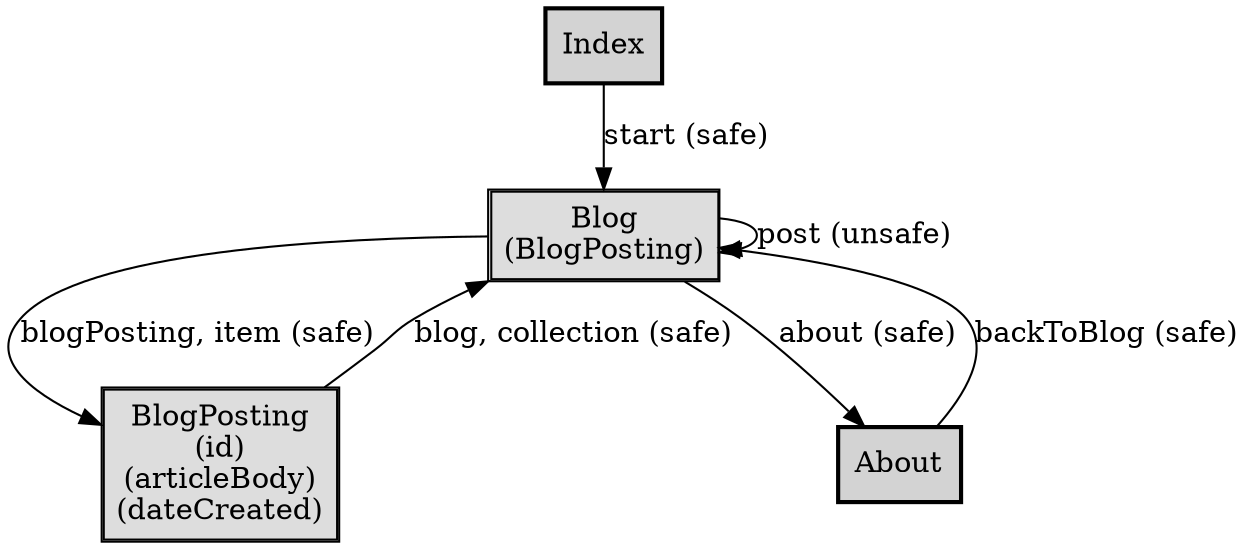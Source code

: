 digraph application_state_diagram {
    node [shape = box, style = "bold,filled"];

    Blog [style=solid, margin=0.02, label=<<table cellspacing="0" cellpadding="5" cellborder="1" border="0"><tr><td bgcolor="#dddddd">Blog<br />(BlogPosting)<br /></td></tr></table>>,shape=box URL="docs/semantic.Blog.html"]
    BlogPosting [style=solid, margin=0.02, label=<<table cellspacing="0" cellpadding="5" cellborder="1" border="0"><tr><td bgcolor="#dddddd">BlogPosting<br />(id)<br />(articleBody)<br />(dateCreated)<br /></td></tr></table>>,shape=box URL="docs/semantic.BlogPosting.html"]

    Index->Blog [label = "start (safe)" URL="docs/safe.start.html"];
    About->Blog [label = "backToBlog (safe)" URL="docs/safe.backToBlog.html"];
    Blog->BlogPosting [label = "blogPosting, item (safe)" URL="docs/safe.blogPosting.html"];
    Blog->Blog [label = "post (unsafe)" URL="docs/unsafe.post.html"];
    Blog->About [label = "about (safe)" URL="docs/safe.about.html"];
    BlogPosting->Blog [label = "blog, collection (safe)" URL="docs/safe.blog.html"];

    Index [URL="docs/semantic.Index.html"]
    About [URL="docs/semantic.About.html"]

}